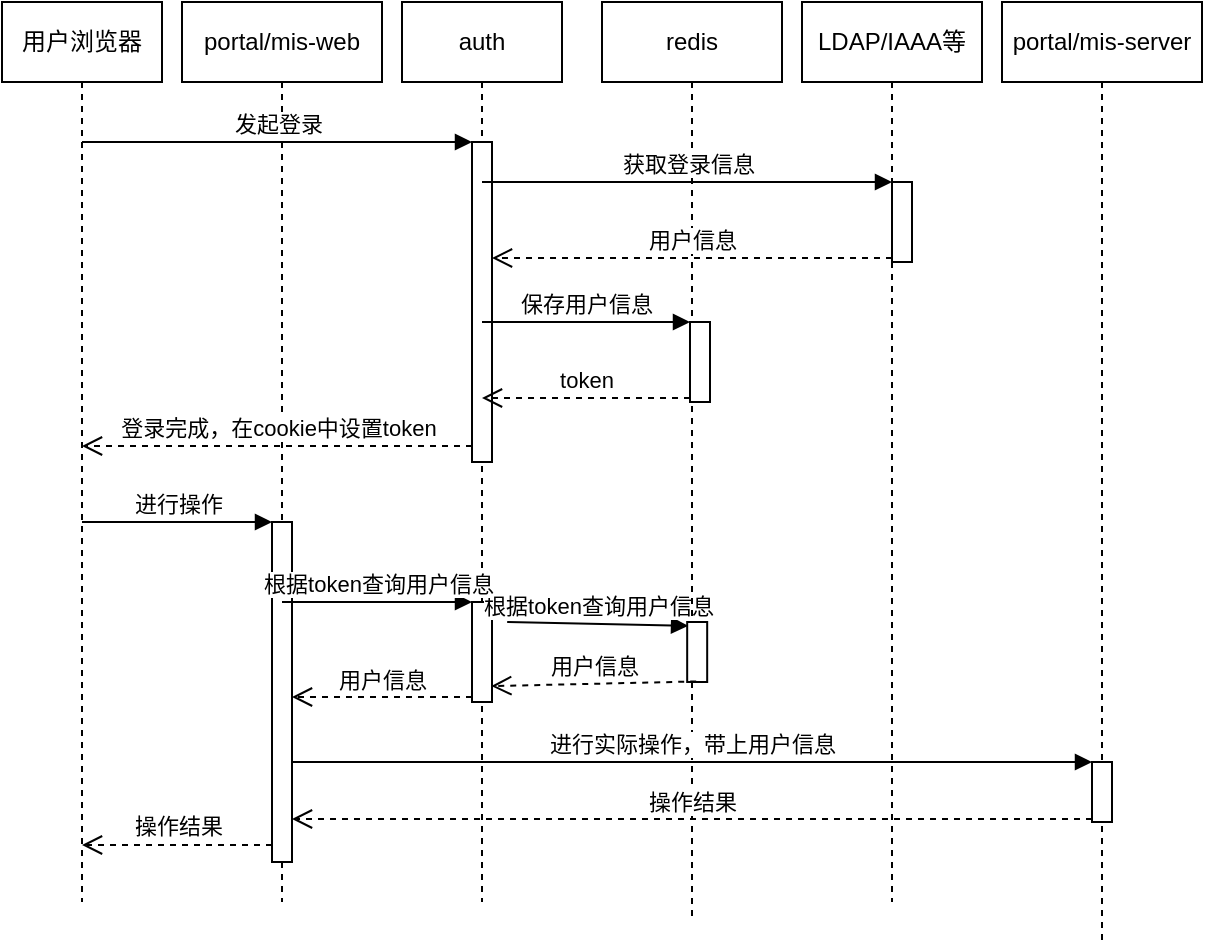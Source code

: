 <mxfile scale="2" border="0">
    <diagram id="8dIte24XG44FDQEg_GWE" name="Page-1">
        <mxGraphModel dx="891" dy="629" grid="1" gridSize="10" guides="1" tooltips="1" connect="1" arrows="1" fold="1" page="1" pageScale="1" pageWidth="827" pageHeight="1169" math="0" shadow="0">
            <root>
                <mxCell id="0"/>
                <mxCell id="1" parent="0"/>
                <mxCell id="3" value="portal/mis-web" style="shape=umlLifeline;perimeter=lifelinePerimeter;whiteSpace=wrap;html=1;container=1;collapsible=0;recursiveResize=0;outlineConnect=0;" diagramCategory="uml" diagramName="Lifeline" vertex="1" parent="1">
                    <mxGeometry x="90" y="50" width="100" height="450" as="geometry"/>
                </mxCell>
                <mxCell id="41" value="" style="html=1;points=[];perimeter=orthogonalPerimeter;" vertex="1" parent="3">
                    <mxGeometry x="45" y="260" width="10" height="170" as="geometry"/>
                </mxCell>
                <mxCell id="4" value="LDAP/IAAA等" style="shape=umlLifeline;perimeter=lifelinePerimeter;whiteSpace=wrap;html=1;container=1;collapsible=0;recursiveResize=0;outlineConnect=0;" diagramCategory="uml" diagramName="Lifeline" vertex="1" parent="1">
                    <mxGeometry x="400" y="50" width="90" height="450" as="geometry"/>
                </mxCell>
                <mxCell id="38" value="" style="html=1;points=[];perimeter=orthogonalPerimeter;" vertex="1" parent="4">
                    <mxGeometry x="45" y="90" width="10" height="40" as="geometry"/>
                </mxCell>
                <mxCell id="7" value="auth" style="shape=umlLifeline;perimeter=lifelinePerimeter;whiteSpace=wrap;html=1;container=1;collapsible=0;recursiveResize=0;outlineConnect=0;" diagramCategory="uml" diagramName="Lifeline" vertex="1" parent="1">
                    <mxGeometry x="200" y="50" width="80" height="450" as="geometry"/>
                </mxCell>
                <mxCell id="22" value="" style="html=1;points=[];perimeter=orthogonalPerimeter;" vertex="1" parent="7">
                    <mxGeometry x="35" y="300" width="10" height="50" as="geometry"/>
                </mxCell>
                <mxCell id="30" value="" style="html=1;points=[];perimeter=orthogonalPerimeter;" vertex="1" parent="7">
                    <mxGeometry x="35" y="70" width="10" height="160" as="geometry"/>
                </mxCell>
                <mxCell id="26" value="根据token查询用户信息" style="html=1;verticalAlign=bottom;endArrow=block;entryX=0.045;entryY=0.063;entryDx=0;entryDy=0;entryPerimeter=0;" edge="1" target="25" parent="7">
                    <mxGeometry relative="1" as="geometry">
                        <mxPoint x="52.59" y="310" as="sourcePoint"/>
                        <mxPoint x="192.78" y="310" as="targetPoint"/>
                    </mxGeometry>
                </mxCell>
                <mxCell id="12" value="redis" style="shape=umlLifeline;perimeter=lifelinePerimeter;whiteSpace=wrap;html=1;container=1;collapsible=0;recursiveResize=0;outlineConnect=0;" diagramCategory="uml" diagramName="Lifeline" vertex="1" parent="1">
                    <mxGeometry x="300" y="50" width="90" height="460" as="geometry"/>
                </mxCell>
                <mxCell id="25" value="" style="html=1;points=[];perimeter=orthogonalPerimeter;" vertex="1" parent="12">
                    <mxGeometry x="42.59" y="310" width="10" height="30" as="geometry"/>
                </mxCell>
                <mxCell id="34" value="" style="html=1;points=[];perimeter=orthogonalPerimeter;" vertex="1" parent="12">
                    <mxGeometry x="44" y="160" width="10" height="40" as="geometry"/>
                </mxCell>
                <mxCell id="23" value="根据token查询用户信息" style="html=1;verticalAlign=bottom;endArrow=block;entryX=0;entryY=0;" edge="1" target="22" parent="1">
                    <mxGeometry relative="1" as="geometry">
                        <mxPoint x="140" y="350" as="sourcePoint"/>
                    </mxGeometry>
                </mxCell>
                <mxCell id="24" value="用户信息" style="html=1;verticalAlign=bottom;endArrow=open;dashed=1;endSize=8;exitX=0;exitY=0.95;" edge="1" source="22" parent="1" target="41">
                    <mxGeometry relative="1" as="geometry">
                        <mxPoint x="137.4" y="426" as="targetPoint"/>
                    </mxGeometry>
                </mxCell>
                <mxCell id="27" value="用户信息" style="html=1;verticalAlign=bottom;endArrow=open;dashed=1;endSize=8;entryX=0.964;entryY=0.841;entryDx=0;entryDy=0;entryPerimeter=0;exitX=0.451;exitY=0.991;exitDx=0;exitDy=0;exitPerimeter=0;" edge="1" source="25" parent="1" target="22">
                    <mxGeometry relative="1" as="geometry">
                        <mxPoint x="362.59" y="436" as="targetPoint"/>
                        <mxPoint x="417.59" y="408" as="sourcePoint"/>
                    </mxGeometry>
                </mxCell>
                <mxCell id="29" value="用户浏览器" style="shape=umlLifeline;perimeter=lifelinePerimeter;whiteSpace=wrap;html=1;container=1;collapsible=0;recursiveResize=0;outlineConnect=0;" diagramCategory="uml" diagramName="Lifeline" vertex="1" parent="1">
                    <mxGeometry y="50" width="80" height="450" as="geometry"/>
                </mxCell>
                <mxCell id="31" value="发起登录" style="html=1;verticalAlign=bottom;endArrow=block;entryX=0;entryY=0;" edge="1" target="30" parent="1" source="29">
                    <mxGeometry relative="1" as="geometry">
                        <mxPoint x="225" y="120" as="sourcePoint"/>
                    </mxGeometry>
                </mxCell>
                <mxCell id="32" value="登录完成，在cookie中设置token" style="html=1;verticalAlign=bottom;endArrow=open;dashed=1;endSize=8;exitX=0;exitY=0.95;" edge="1" source="30" parent="1" target="29">
                    <mxGeometry relative="1" as="geometry">
                        <mxPoint x="205" y="196" as="targetPoint"/>
                    </mxGeometry>
                </mxCell>
                <mxCell id="35" value="保存用户信息" style="html=1;verticalAlign=bottom;endArrow=block;entryX=0;entryY=0;" edge="1" target="34" parent="1" source="7">
                    <mxGeometry relative="1" as="geometry">
                        <mxPoint x="345" y="120" as="sourcePoint"/>
                    </mxGeometry>
                </mxCell>
                <mxCell id="36" value="token" style="html=1;verticalAlign=bottom;endArrow=open;dashed=1;endSize=8;exitX=0;exitY=0.95;" edge="1" source="34" parent="1" target="7">
                    <mxGeometry relative="1" as="geometry">
                        <mxPoint x="345" y="196" as="targetPoint"/>
                    </mxGeometry>
                </mxCell>
                <mxCell id="37" value="portal/mis-server" style="shape=umlLifeline;perimeter=lifelinePerimeter;whiteSpace=wrap;html=1;container=1;collapsible=0;recursiveResize=0;outlineConnect=0;" diagramCategory="uml" diagramName="Lifeline" vertex="1" parent="1">
                    <mxGeometry x="500" y="50" width="100" height="470" as="geometry"/>
                </mxCell>
                <mxCell id="44" value="" style="html=1;points=[];perimeter=orthogonalPerimeter;" vertex="1" parent="37">
                    <mxGeometry x="45" y="380" width="10" height="30" as="geometry"/>
                </mxCell>
                <mxCell id="39" value="获取登录信息" style="html=1;verticalAlign=bottom;endArrow=block;entryX=0;entryY=0;" edge="1" target="38" parent="1" source="7">
                    <mxGeometry relative="1" as="geometry">
                        <mxPoint x="475" y="140" as="sourcePoint"/>
                    </mxGeometry>
                </mxCell>
                <mxCell id="42" value="进行操作" style="html=1;verticalAlign=bottom;endArrow=block;entryX=0;entryY=0;" edge="1" target="41" parent="1">
                    <mxGeometry relative="1" as="geometry">
                        <mxPoint x="40" y="310" as="sourcePoint"/>
                    </mxGeometry>
                </mxCell>
                <mxCell id="43" value="操作结果" style="html=1;verticalAlign=bottom;endArrow=open;dashed=1;endSize=8;exitX=0;exitY=0.95;" edge="1" source="41" parent="1" target="29">
                    <mxGeometry relative="1" as="geometry">
                        <mxPoint x="19.81" y="452.5" as="targetPoint"/>
                    </mxGeometry>
                </mxCell>
                <mxCell id="46" value="操作结果" style="html=1;verticalAlign=bottom;endArrow=open;dashed=1;endSize=8;exitX=0;exitY=0.95;" edge="1" source="44" parent="1" target="41">
                    <mxGeometry relative="1" as="geometry">
                        <mxPoint x="139.81" y="448" as="targetPoint"/>
                    </mxGeometry>
                </mxCell>
                <mxCell id="45" value="进行实际操作，带上用户信息" style="html=1;verticalAlign=bottom;endArrow=block;entryX=0;entryY=0;" edge="1" target="44" parent="1" source="41">
                    <mxGeometry relative="1" as="geometry">
                        <mxPoint x="139.81" y="410" as="sourcePoint"/>
                    </mxGeometry>
                </mxCell>
                <mxCell id="40" value="用户信息" style="html=1;verticalAlign=bottom;endArrow=open;dashed=1;endSize=8;exitX=0;exitY=0.95;" edge="1" source="38" parent="1" target="30">
                    <mxGeometry relative="1" as="geometry">
                        <mxPoint x="230" y="180" as="targetPoint"/>
                    </mxGeometry>
                </mxCell>
            </root>
        </mxGraphModel>
    </diagram>
</mxfile>
